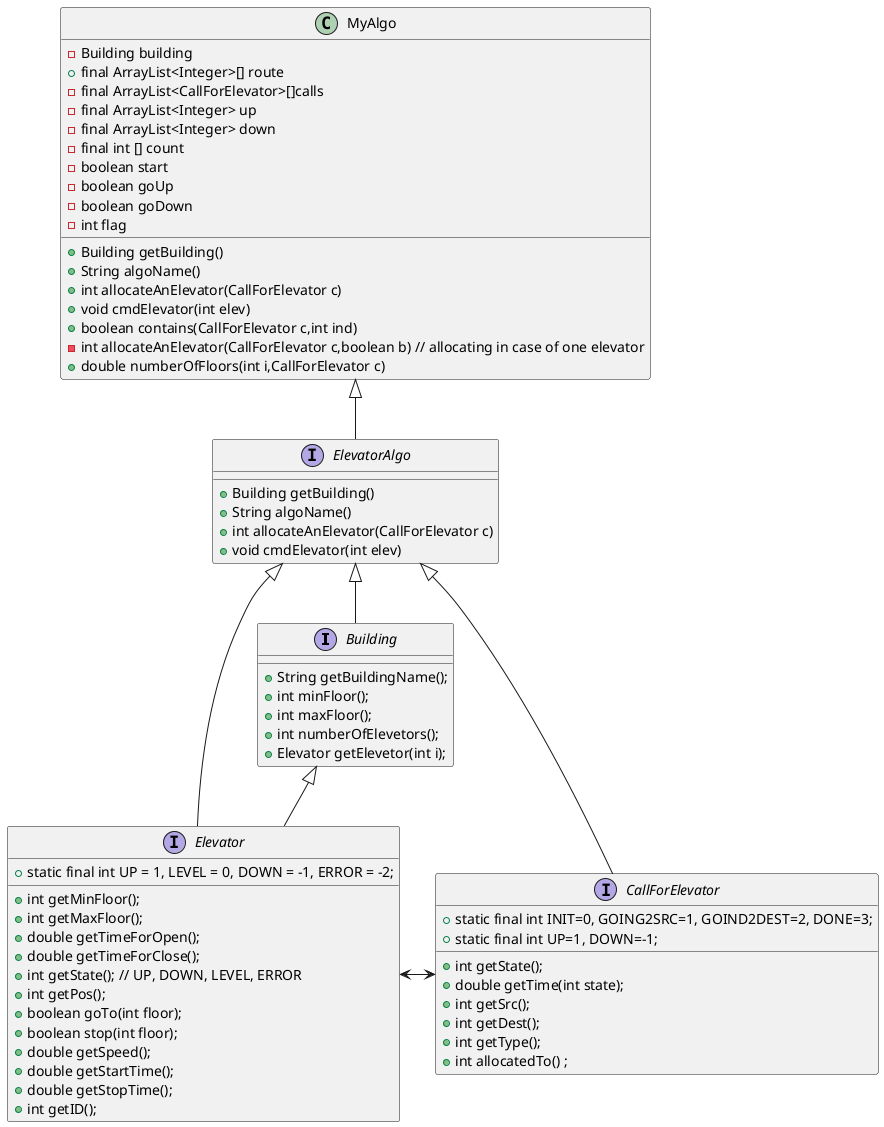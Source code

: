 @startuml
'https://plantuml.com/class-diagram
interface Building
{
    + String getBuildingName();
    + int minFloor();
    + int maxFloor();
    + int numberOfElevetors();
    + Elevator getElevetor(int i);
}
interface Elevator
{
 + static final int UP = 1, LEVEL = 0, DOWN = -1, ERROR = -2;
    + int getMinFloor();
    + int getMaxFloor();
    + double getTimeForOpen();
    + double getTimeForClose();
    + int getState(); // UP, DOWN, LEVEL, ERROR
    + int getPos();
    + boolean goTo(int floor);
    + boolean stop(int floor);
    + double getSpeed();
    + double getStartTime();
    + double getStopTime();
    + int getID();
}
interface CallForElevator{
+ static final int INIT=0, GOING2SRC=1, GOIND2DEST=2, DONE=3;
    + static final int UP=1, DOWN=-1;
    + int getState();
    + double getTime(int state);
    + int getSrc();
    + int getDest();
    + int getType();
    + int allocatedTo() ;
}
interface ElevatorAlgo
{

+ Building getBuilding()
+ String algoName()
+ int allocateAnElevator(CallForElevator c)
+ void cmdElevator(int elev)
}

class MyAlgo {
-Building building
+final ArrayList<Integer>[] route
-final ArrayList<CallForElevator>[]calls
-final ArrayList<Integer> up
-final ArrayList<Integer> down
-final int [] count
-boolean start
-boolean goUp
-boolean goDown
-int flag
+ Building getBuilding()
+ String algoName()
+ int allocateAnElevator(CallForElevator c)
+ void cmdElevator(int elev)
+ boolean contains(CallForElevator c,int ind)
- int allocateAnElevator(CallForElevator c,boolean b) // allocating in case of one elevator
+ double numberOfFloors(int i,CallForElevator c)
    }
ElevatorAlgo <|-- Building
ElevatorAlgo <|-- CallForElevator
ElevatorAlgo <|-- Elevator
MyAlgo <|-- ElevatorAlgo
Building <|-- Elevator
Elevator <-> CallForElevator

@endum